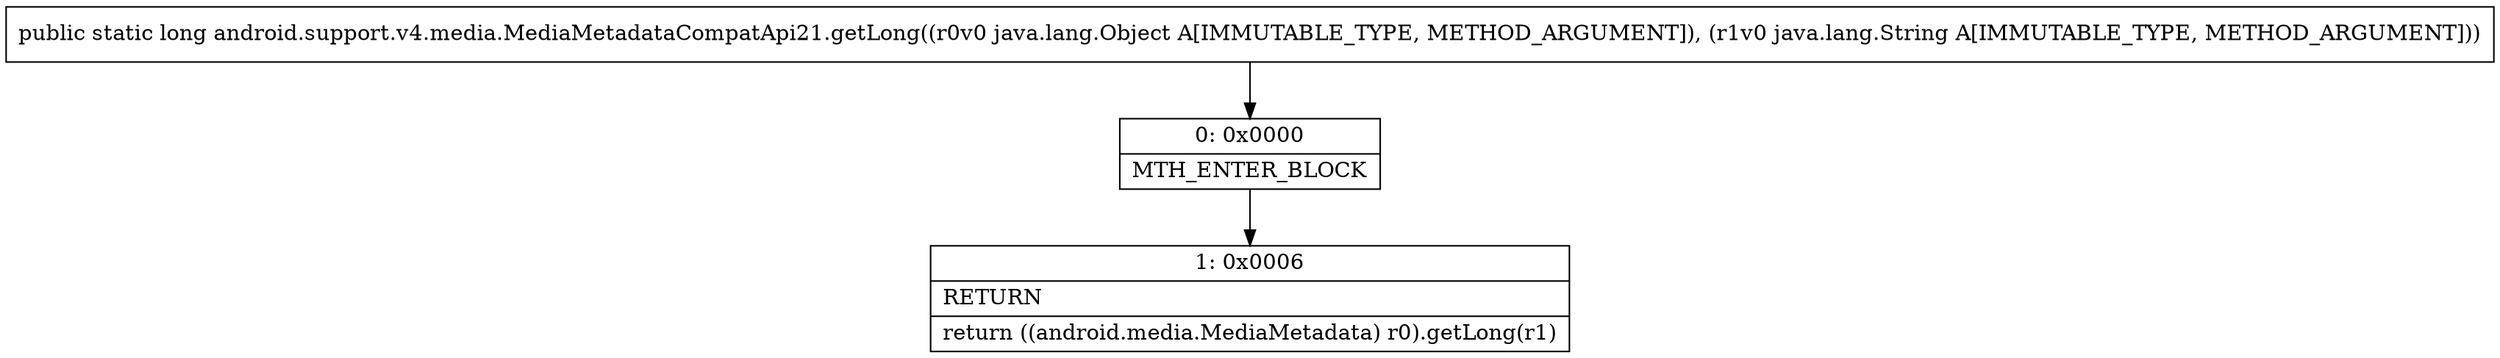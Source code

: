 digraph "CFG forandroid.support.v4.media.MediaMetadataCompatApi21.getLong(Ljava\/lang\/Object;Ljava\/lang\/String;)J" {
Node_0 [shape=record,label="{0\:\ 0x0000|MTH_ENTER_BLOCK\l}"];
Node_1 [shape=record,label="{1\:\ 0x0006|RETURN\l|return ((android.media.MediaMetadata) r0).getLong(r1)\l}"];
MethodNode[shape=record,label="{public static long android.support.v4.media.MediaMetadataCompatApi21.getLong((r0v0 java.lang.Object A[IMMUTABLE_TYPE, METHOD_ARGUMENT]), (r1v0 java.lang.String A[IMMUTABLE_TYPE, METHOD_ARGUMENT])) }"];
MethodNode -> Node_0;
Node_0 -> Node_1;
}

